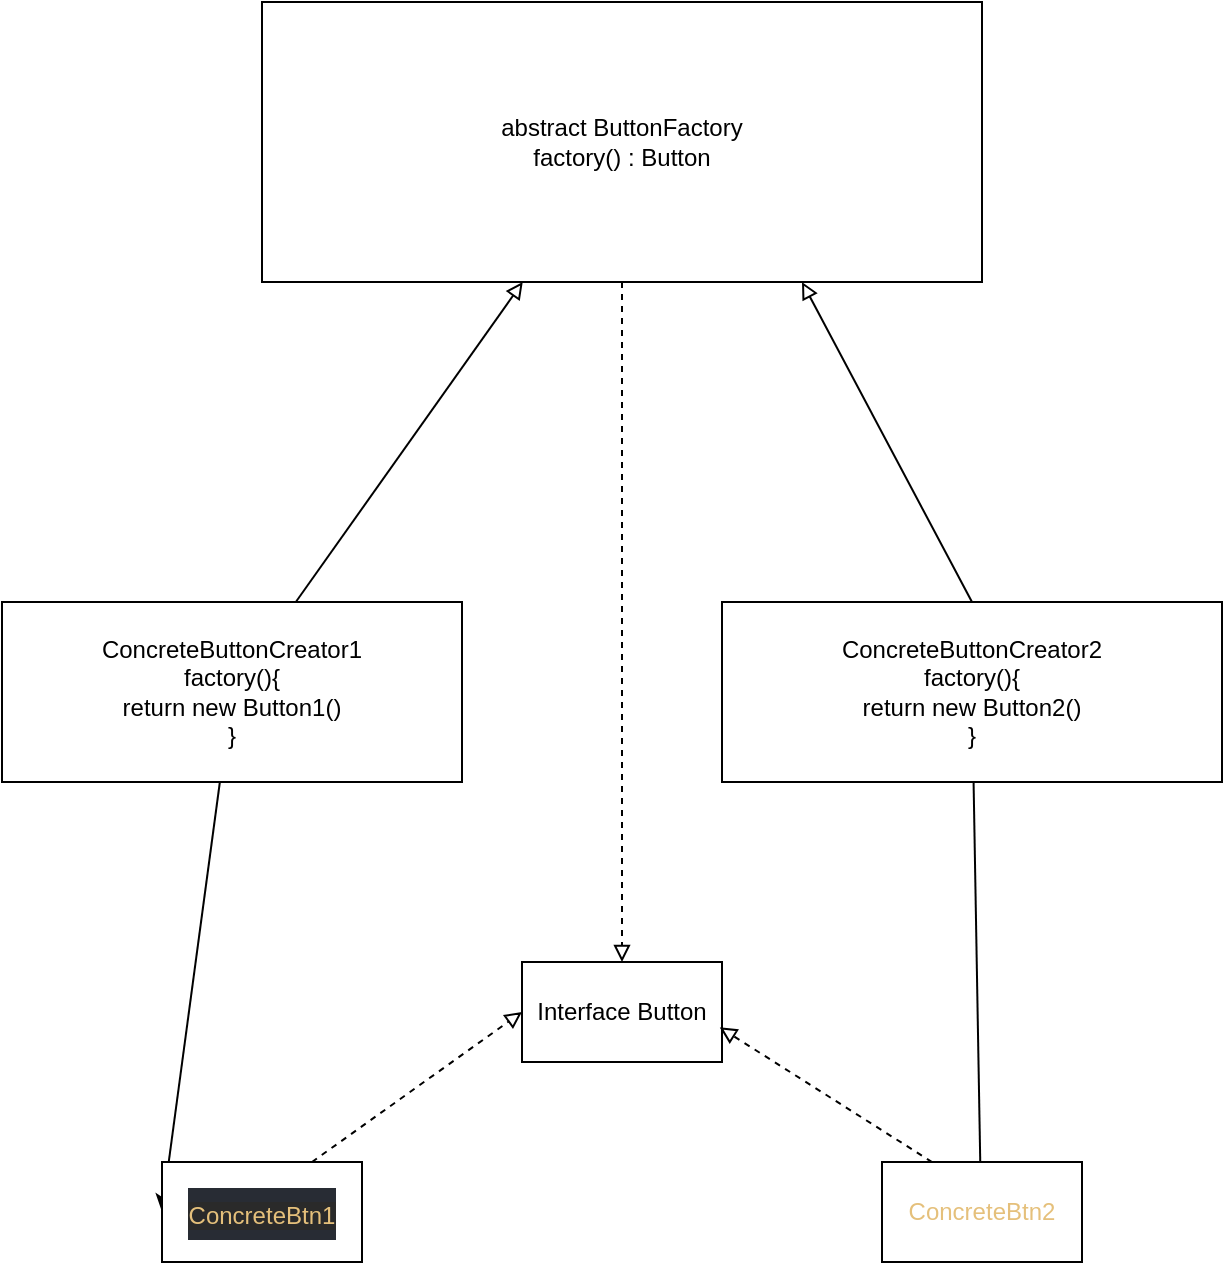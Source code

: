 <mxfile>
    <diagram id="iWW4hPgI1CMr0XRwHc6k" name="Страница 1">
        <mxGraphModel dx="1204" dy="582" grid="1" gridSize="10" guides="1" tooltips="1" connect="1" arrows="1" fold="1" page="1" pageScale="1" pageWidth="827" pageHeight="1169" math="0" shadow="0">
            <root>
                <mxCell id="0"/>
                <mxCell id="1" parent="0"/>
                <mxCell id="2" value="abstract ButtonFactory&lt;br&gt;factory() : Button&lt;br&gt;" style="rounded=0;whiteSpace=wrap;html=1;" parent="1" vertex="1">
                    <mxGeometry x="170" y="30" width="360" height="140" as="geometry"/>
                </mxCell>
                <mxCell id="8" value="" style="edgeStyle=none;html=1;endArrow=block;endFill=0;" parent="1" source="3" target="2" edge="1">
                    <mxGeometry relative="1" as="geometry"/>
                </mxCell>
                <mxCell id="14" style="edgeStyle=none;html=1;entryX=0;entryY=0.5;entryDx=0;entryDy=0;" parent="1" source="3" target="7" edge="1">
                    <mxGeometry relative="1" as="geometry"/>
                </mxCell>
                <mxCell id="3" value="ConcreteButtonCreator1&lt;br&gt;factory(){&lt;br&gt;return new Button1()&lt;br&gt;}" style="rounded=0;whiteSpace=wrap;html=1;" parent="1" vertex="1">
                    <mxGeometry x="40" y="330" width="230" height="90" as="geometry"/>
                </mxCell>
                <mxCell id="13" style="edgeStyle=none;html=1;entryX=0.5;entryY=1;entryDx=0;entryDy=0;" parent="1" source="4" target="6" edge="1">
                    <mxGeometry relative="1" as="geometry"/>
                </mxCell>
                <mxCell id="4" value="ConcreteButtonCreator2&lt;br&gt;factory(){&lt;br&gt;return new Button2()&lt;br&gt;}" style="rounded=0;whiteSpace=wrap;html=1;" parent="1" vertex="1">
                    <mxGeometry x="400" y="330" width="250" height="90" as="geometry"/>
                </mxCell>
                <mxCell id="5" value="Interface Button" style="rounded=0;whiteSpace=wrap;html=1;" parent="1" vertex="1">
                    <mxGeometry x="300" y="510" width="100" height="50" as="geometry"/>
                </mxCell>
                <mxCell id="11" style="edgeStyle=none;html=1;exitX=0.25;exitY=0;exitDx=0;exitDy=0;entryX=0.989;entryY=0.654;entryDx=0;entryDy=0;endArrow=block;endFill=0;dashed=1;entryPerimeter=0;" parent="1" source="6" target="5" edge="1">
                    <mxGeometry relative="1" as="geometry"/>
                </mxCell>
                <mxCell id="6" value="&lt;font color=&quot;#e5c07b&quot;&gt;ConcreteBtn2&lt;/font&gt;" style="rounded=0;whiteSpace=wrap;html=1;" parent="1" vertex="1">
                    <mxGeometry x="480" y="610" width="100" height="50" as="geometry"/>
                </mxCell>
                <mxCell id="7" value="&lt;div style=&quot;color: rgb(171 , 178 , 191) ; background-color: rgb(40 , 44 , 52) ; font-family: , &amp;#34;consolas&amp;#34; , &amp;#34;courier new&amp;#34; , monospace ; font-size: 18px ; line-height: 24px&quot;&gt;&lt;span style=&quot;color: rgb(229 , 192 , 123) ; font-size: 12px ; background-color: rgb(42 , 42 , 42)&quot;&gt;ConcreteBtn1&lt;/span&gt;&lt;br&gt;&lt;/div&gt;" style="rounded=0;whiteSpace=wrap;html=1;" parent="1" vertex="1">
                    <mxGeometry x="120" y="610" width="100" height="50" as="geometry"/>
                </mxCell>
                <mxCell id="15" value="" style="edgeStyle=none;html=1;endArrow=block;endFill=0;exitX=0.5;exitY=0;exitDx=0;exitDy=0;entryX=0.75;entryY=1;entryDx=0;entryDy=0;" parent="1" source="4" target="2" edge="1">
                    <mxGeometry relative="1" as="geometry">
                        <mxPoint x="366.549" y="320" as="sourcePoint"/>
                        <mxPoint x="480.004" y="160" as="targetPoint"/>
                    </mxGeometry>
                </mxCell>
                <mxCell id="16" value="" style="edgeStyle=none;html=1;entryX=0.5;entryY=0;entryDx=0;entryDy=0;endArrow=block;endFill=0;dashed=1;" parent="1" source="2" target="5" edge="1">
                    <mxGeometry relative="1" as="geometry">
                        <mxPoint x="500" y="550" as="sourcePoint"/>
                        <mxPoint x="370" y="500" as="targetPoint"/>
                    </mxGeometry>
                </mxCell>
                <mxCell id="18" style="edgeStyle=none;html=1;exitX=0.75;exitY=0;exitDx=0;exitDy=0;entryX=0.75;entryY=1;entryDx=0;entryDy=0;endArrow=block;endFill=0;dashed=1;" parent="1" source="7" edge="1">
                    <mxGeometry relative="1" as="geometry">
                        <mxPoint x="430" y="585" as="sourcePoint"/>
                        <mxPoint x="300" y="535" as="targetPoint"/>
                    </mxGeometry>
                </mxCell>
            </root>
        </mxGraphModel>
    </diagram>
</mxfile>